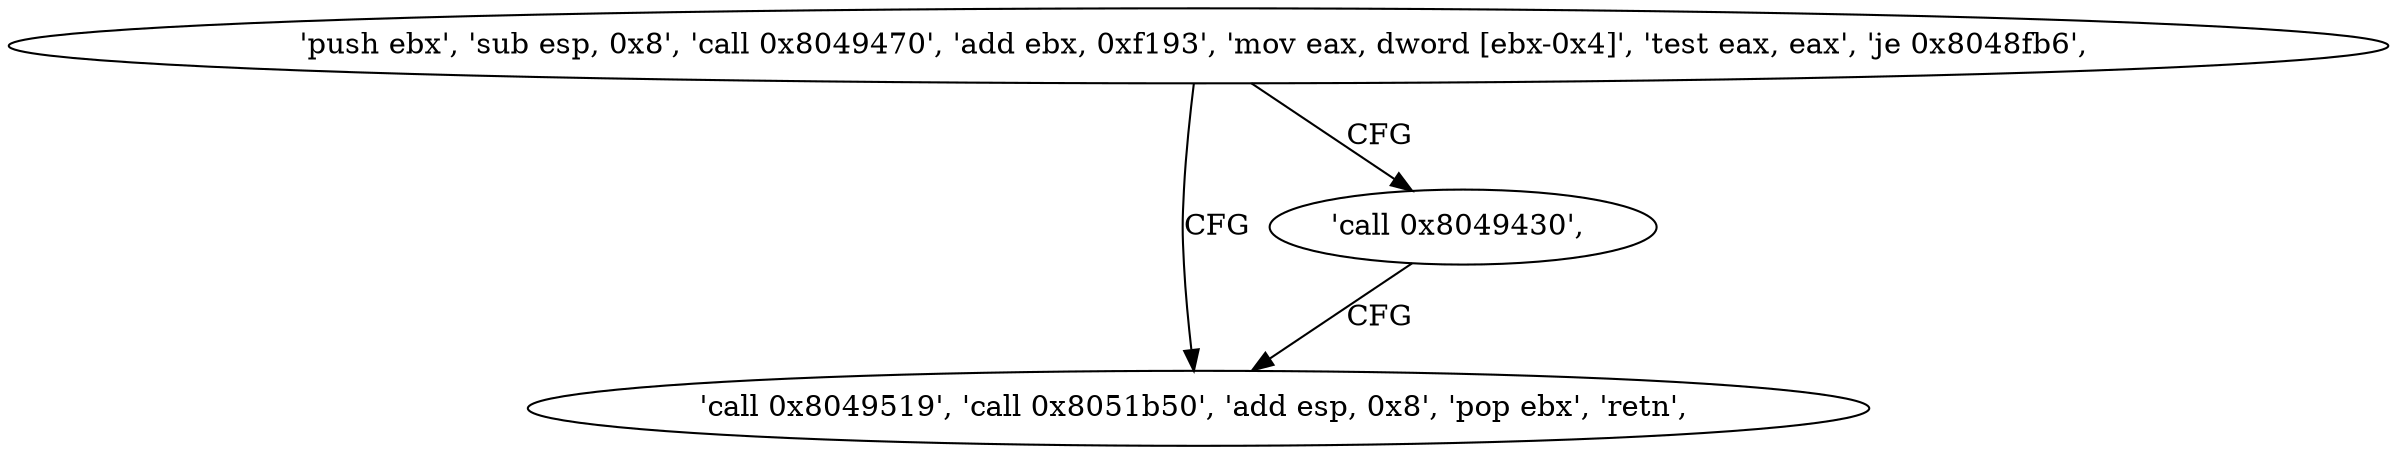digraph "func" {
"134516632" [label = "'push ebx', 'sub esp, 0x8', 'call 0x8049470', 'add ebx, 0xf193', 'mov eax, dword [ebx-0x4]', 'test eax, eax', 'je 0x8048fb6', " ]
"134516662" [label = "'call 0x8049519', 'call 0x8051b50', 'add esp, 0x8', 'pop ebx', 'retn', " ]
"134516657" [label = "'call 0x8049430', " ]
"134516632" -> "134516662" [ label = "CFG" ]
"134516632" -> "134516657" [ label = "CFG" ]
"134516657" -> "134516662" [ label = "CFG" ]
}
